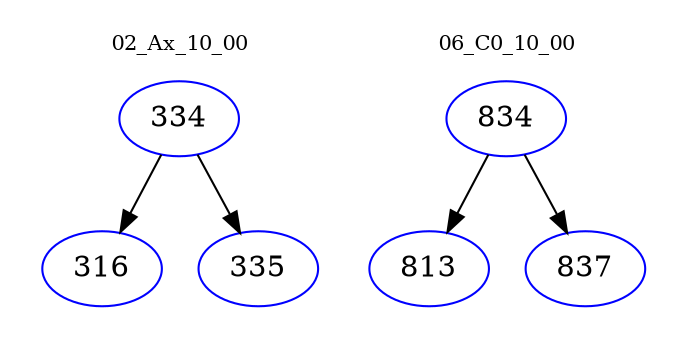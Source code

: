 digraph{
subgraph cluster_0 {
color = white
label = "02_Ax_10_00";
fontsize=10;
T0_334 [label="334", color="blue"]
T0_334 -> T0_316 [color="black"]
T0_316 [label="316", color="blue"]
T0_334 -> T0_335 [color="black"]
T0_335 [label="335", color="blue"]
}
subgraph cluster_1 {
color = white
label = "06_C0_10_00";
fontsize=10;
T1_834 [label="834", color="blue"]
T1_834 -> T1_813 [color="black"]
T1_813 [label="813", color="blue"]
T1_834 -> T1_837 [color="black"]
T1_837 [label="837", color="blue"]
}
}
